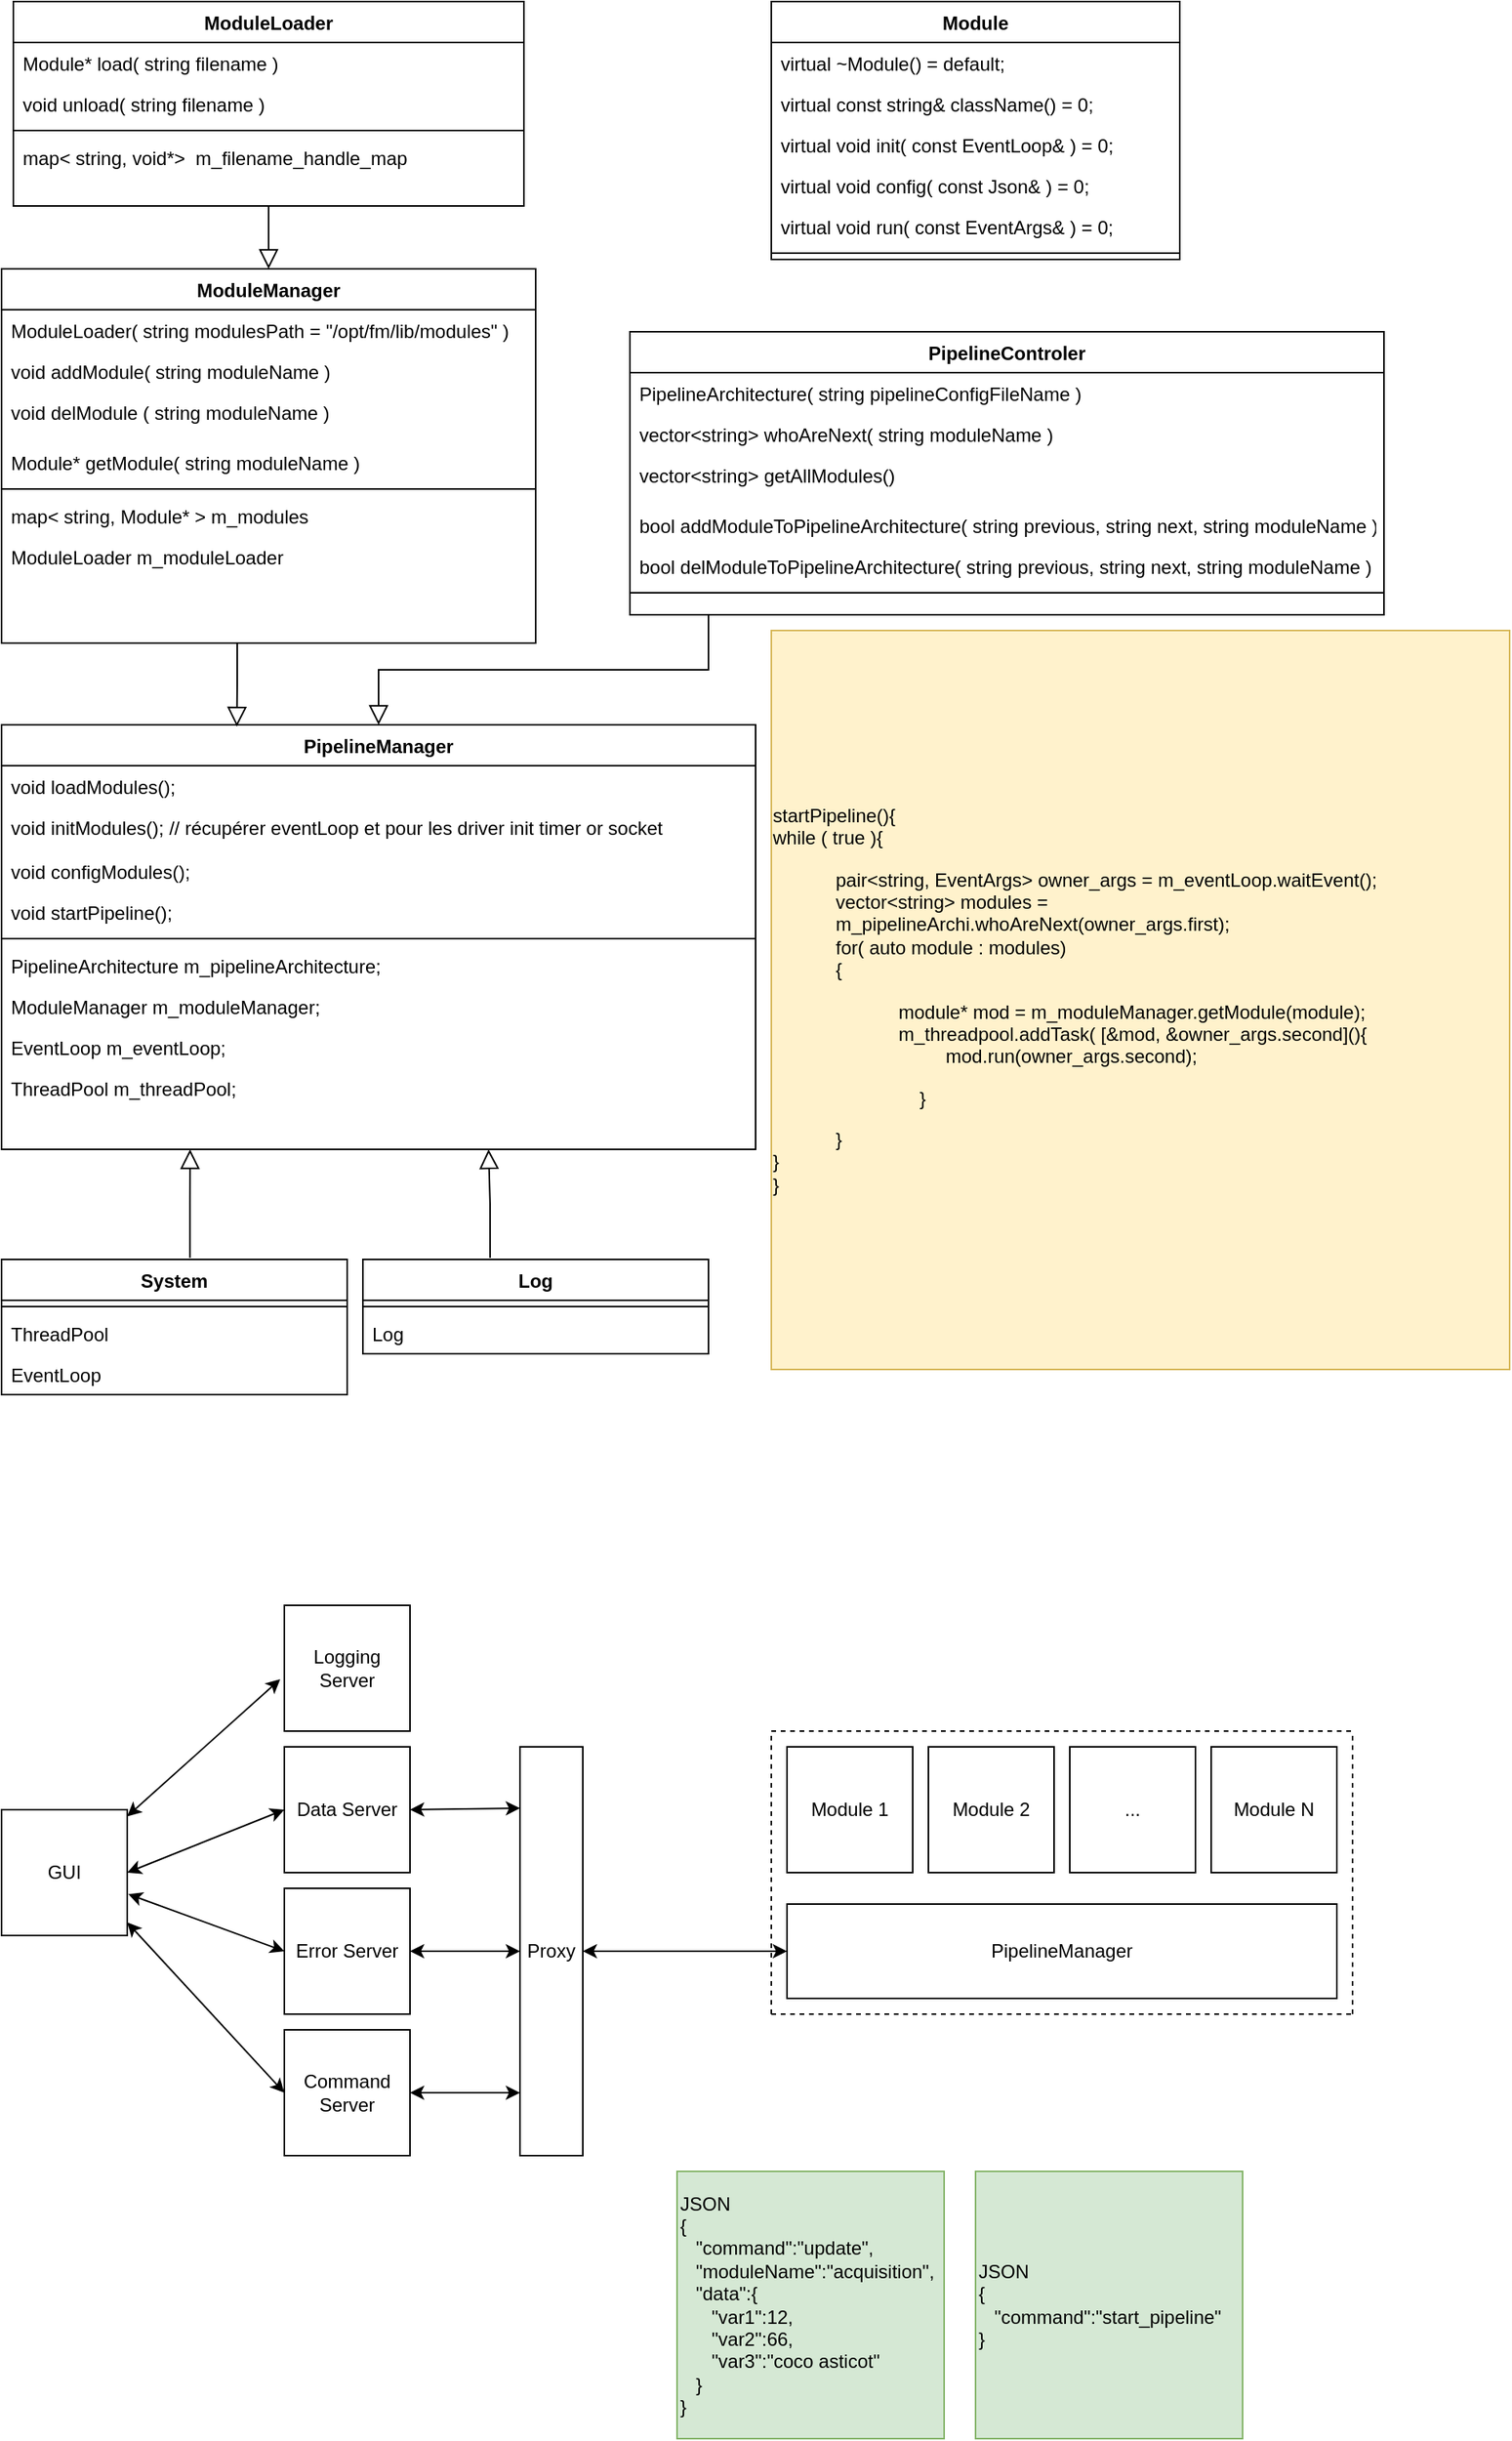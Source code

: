 <mxfile version="21.3.8" type="device">
  <diagram id="C5RBs43oDa-KdzZeNtuy" name="Page-1">
    <mxGraphModel dx="1434" dy="795" grid="1" gridSize="10" guides="1" tooltips="1" connect="1" arrows="1" fold="1" page="1" pageScale="1" pageWidth="827" pageHeight="1169" math="0" shadow="0">
      <root>
        <mxCell id="WIyWlLk6GJQsqaUBKTNV-0" />
        <mxCell id="WIyWlLk6GJQsqaUBKTNV-1" parent="WIyWlLk6GJQsqaUBKTNV-0" />
        <mxCell id="zkfFHV4jXpPFQw0GAbJ--0" value="ModuleManager" style="swimlane;fontStyle=1;align=center;verticalAlign=top;childLayout=stackLayout;horizontal=1;startSize=26;horizontalStack=0;resizeParent=1;resizeLast=0;collapsible=1;marginBottom=0;rounded=0;shadow=0;strokeWidth=1;" parent="WIyWlLk6GJQsqaUBKTNV-1" vertex="1">
          <mxGeometry x="40" y="200" width="340" height="238" as="geometry">
            <mxRectangle x="230" y="140" width="160" height="26" as="alternateBounds" />
          </mxGeometry>
        </mxCell>
        <mxCell id="zkfFHV4jXpPFQw0GAbJ--1" value="ModuleLoader( string modulesPath = &quot;/opt/fm/lib/modules&quot; )" style="text;align=left;verticalAlign=top;spacingLeft=4;spacingRight=4;overflow=hidden;rotatable=0;points=[[0,0.5],[1,0.5]];portConstraint=eastwest;" parent="zkfFHV4jXpPFQw0GAbJ--0" vertex="1">
          <mxGeometry y="26" width="340" height="26" as="geometry" />
        </mxCell>
        <mxCell id="zkfFHV4jXpPFQw0GAbJ--2" value="void addModule( string moduleName )" style="text;align=left;verticalAlign=top;spacingLeft=4;spacingRight=4;overflow=hidden;rotatable=0;points=[[0,0.5],[1,0.5]];portConstraint=eastwest;rounded=0;shadow=0;html=0;" parent="zkfFHV4jXpPFQw0GAbJ--0" vertex="1">
          <mxGeometry y="52" width="340" height="26" as="geometry" />
        </mxCell>
        <mxCell id="zkfFHV4jXpPFQw0GAbJ--3" value="void delModule ( string moduleName )" style="text;align=left;verticalAlign=top;spacingLeft=4;spacingRight=4;overflow=hidden;rotatable=0;points=[[0,0.5],[1,0.5]];portConstraint=eastwest;rounded=0;shadow=0;html=0;" parent="zkfFHV4jXpPFQw0GAbJ--0" vertex="1">
          <mxGeometry y="78" width="340" height="32" as="geometry" />
        </mxCell>
        <mxCell id="hM2N8tMisGqkoCQfKdSa-3" value="Module* getModule( string moduleName )" style="text;align=left;verticalAlign=top;spacingLeft=4;spacingRight=4;overflow=hidden;rotatable=0;points=[[0,0.5],[1,0.5]];portConstraint=eastwest;" parent="zkfFHV4jXpPFQw0GAbJ--0" vertex="1">
          <mxGeometry y="110" width="340" height="26" as="geometry" />
        </mxCell>
        <mxCell id="zkfFHV4jXpPFQw0GAbJ--4" value="" style="line;html=1;strokeWidth=1;align=left;verticalAlign=middle;spacingTop=-1;spacingLeft=3;spacingRight=3;rotatable=0;labelPosition=right;points=[];portConstraint=eastwest;" parent="zkfFHV4jXpPFQw0GAbJ--0" vertex="1">
          <mxGeometry y="136" width="340" height="8" as="geometry" />
        </mxCell>
        <mxCell id="zkfFHV4jXpPFQw0GAbJ--5" value="map&lt; string, Module* &gt; m_modules" style="text;align=left;verticalAlign=top;spacingLeft=4;spacingRight=4;overflow=hidden;rotatable=0;points=[[0,0.5],[1,0.5]];portConstraint=eastwest;" parent="zkfFHV4jXpPFQw0GAbJ--0" vertex="1">
          <mxGeometry y="144" width="340" height="26" as="geometry" />
        </mxCell>
        <mxCell id="hM2N8tMisGqkoCQfKdSa-2" value="ModuleLoader m_moduleLoader" style="text;align=left;verticalAlign=top;spacingLeft=4;spacingRight=4;overflow=hidden;rotatable=0;points=[[0,0.5],[1,0.5]];portConstraint=eastwest;" parent="zkfFHV4jXpPFQw0GAbJ--0" vertex="1">
          <mxGeometry y="170" width="340" height="26" as="geometry" />
        </mxCell>
        <mxCell id="zkfFHV4jXpPFQw0GAbJ--6" value="ModuleLoader" style="swimlane;fontStyle=1;align=center;verticalAlign=top;childLayout=stackLayout;horizontal=1;startSize=26;horizontalStack=0;resizeParent=1;resizeLast=0;collapsible=1;marginBottom=0;rounded=0;shadow=0;strokeWidth=1;" parent="WIyWlLk6GJQsqaUBKTNV-1" vertex="1">
          <mxGeometry x="47.5" y="30" width="325" height="130" as="geometry">
            <mxRectangle x="130" y="380" width="160" height="26" as="alternateBounds" />
          </mxGeometry>
        </mxCell>
        <mxCell id="zkfFHV4jXpPFQw0GAbJ--7" value="Module* load( string filename )" style="text;align=left;verticalAlign=top;spacingLeft=4;spacingRight=4;overflow=hidden;rotatable=0;points=[[0,0.5],[1,0.5]];portConstraint=eastwest;" parent="zkfFHV4jXpPFQw0GAbJ--6" vertex="1">
          <mxGeometry y="26" width="325" height="26" as="geometry" />
        </mxCell>
        <mxCell id="zkfFHV4jXpPFQw0GAbJ--8" value="void unload( string filename )" style="text;align=left;verticalAlign=top;spacingLeft=4;spacingRight=4;overflow=hidden;rotatable=0;points=[[0,0.5],[1,0.5]];portConstraint=eastwest;rounded=0;shadow=0;html=0;" parent="zkfFHV4jXpPFQw0GAbJ--6" vertex="1">
          <mxGeometry y="52" width="325" height="26" as="geometry" />
        </mxCell>
        <mxCell id="zkfFHV4jXpPFQw0GAbJ--9" value="" style="line;html=1;strokeWidth=1;align=left;verticalAlign=middle;spacingTop=-1;spacingLeft=3;spacingRight=3;rotatable=0;labelPosition=right;points=[];portConstraint=eastwest;" parent="zkfFHV4jXpPFQw0GAbJ--6" vertex="1">
          <mxGeometry y="78" width="325" height="8" as="geometry" />
        </mxCell>
        <mxCell id="zkfFHV4jXpPFQw0GAbJ--10" value="map&lt; string, void*&gt;  m_filename_handle_map" style="text;align=left;verticalAlign=top;spacingLeft=4;spacingRight=4;overflow=hidden;rotatable=0;points=[[0,0.5],[1,0.5]];portConstraint=eastwest;fontStyle=0" parent="zkfFHV4jXpPFQw0GAbJ--6" vertex="1">
          <mxGeometry y="86" width="325" height="26" as="geometry" />
        </mxCell>
        <mxCell id="zkfFHV4jXpPFQw0GAbJ--12" value="" style="endArrow=block;endSize=10;endFill=0;shadow=0;strokeWidth=1;rounded=0;edgeStyle=elbowEdgeStyle;elbow=vertical;" parent="WIyWlLk6GJQsqaUBKTNV-1" source="zkfFHV4jXpPFQw0GAbJ--6" target="zkfFHV4jXpPFQw0GAbJ--0" edge="1">
          <mxGeometry width="160" relative="1" as="geometry">
            <mxPoint x="30" y="193" as="sourcePoint" />
            <mxPoint x="30" y="193" as="targetPoint" />
          </mxGeometry>
        </mxCell>
        <mxCell id="hM2N8tMisGqkoCQfKdSa-12" value="PipelineControler" style="swimlane;fontStyle=1;align=center;verticalAlign=top;childLayout=stackLayout;horizontal=1;startSize=26;horizontalStack=0;resizeParent=1;resizeLast=0;collapsible=1;marginBottom=0;rounded=0;shadow=0;strokeWidth=1;" parent="WIyWlLk6GJQsqaUBKTNV-1" vertex="1">
          <mxGeometry x="440" y="240" width="480" height="180" as="geometry">
            <mxRectangle x="230" y="140" width="160" height="26" as="alternateBounds" />
          </mxGeometry>
        </mxCell>
        <mxCell id="hM2N8tMisGqkoCQfKdSa-13" value="PipelineArchitecture( string pipelineConfigFileName )" style="text;align=left;verticalAlign=top;spacingLeft=4;spacingRight=4;overflow=hidden;rotatable=0;points=[[0,0.5],[1,0.5]];portConstraint=eastwest;" parent="hM2N8tMisGqkoCQfKdSa-12" vertex="1">
          <mxGeometry y="26" width="480" height="26" as="geometry" />
        </mxCell>
        <mxCell id="hM2N8tMisGqkoCQfKdSa-14" value="vector&lt;string&gt; whoAreNext( string moduleName )" style="text;align=left;verticalAlign=top;spacingLeft=4;spacingRight=4;overflow=hidden;rotatable=0;points=[[0,0.5],[1,0.5]];portConstraint=eastwest;rounded=0;shadow=0;html=0;" parent="hM2N8tMisGqkoCQfKdSa-12" vertex="1">
          <mxGeometry y="52" width="480" height="26" as="geometry" />
        </mxCell>
        <mxCell id="hM2N8tMisGqkoCQfKdSa-15" value="vector&lt;string&gt; getAllModules()" style="text;align=left;verticalAlign=top;spacingLeft=4;spacingRight=4;overflow=hidden;rotatable=0;points=[[0,0.5],[1,0.5]];portConstraint=eastwest;rounded=0;shadow=0;html=0;" parent="hM2N8tMisGqkoCQfKdSa-12" vertex="1">
          <mxGeometry y="78" width="480" height="32" as="geometry" />
        </mxCell>
        <mxCell id="hM2N8tMisGqkoCQfKdSa-16" value="bool addModuleToPipelineArchitecture( string previous, string next, string moduleName )" style="text;align=left;verticalAlign=top;spacingLeft=4;spacingRight=4;overflow=hidden;rotatable=0;points=[[0,0.5],[1,0.5]];portConstraint=eastwest;" parent="hM2N8tMisGqkoCQfKdSa-12" vertex="1">
          <mxGeometry y="110" width="480" height="26" as="geometry" />
        </mxCell>
        <mxCell id="hM2N8tMisGqkoCQfKdSa-20" value="bool delModuleToPipelineArchitecture( string previous, string next, string moduleName )" style="text;align=left;verticalAlign=top;spacingLeft=4;spacingRight=4;overflow=hidden;rotatable=0;points=[[0,0.5],[1,0.5]];portConstraint=eastwest;" parent="hM2N8tMisGqkoCQfKdSa-12" vertex="1">
          <mxGeometry y="136" width="480" height="26" as="geometry" />
        </mxCell>
        <mxCell id="hM2N8tMisGqkoCQfKdSa-17" value="" style="line;html=1;strokeWidth=1;align=left;verticalAlign=middle;spacingTop=-1;spacingLeft=3;spacingRight=3;rotatable=0;labelPosition=right;points=[];portConstraint=eastwest;" parent="hM2N8tMisGqkoCQfKdSa-12" vertex="1">
          <mxGeometry y="162" width="480" height="8" as="geometry" />
        </mxCell>
        <mxCell id="hM2N8tMisGqkoCQfKdSa-21" value="Module N" style="whiteSpace=wrap;html=1;aspect=fixed;" parent="WIyWlLk6GJQsqaUBKTNV-1" vertex="1">
          <mxGeometry x="810" y="1140" width="80" height="80" as="geometry" />
        </mxCell>
        <mxCell id="hM2N8tMisGqkoCQfKdSa-22" value="Logging Server" style="whiteSpace=wrap;html=1;aspect=fixed;" parent="WIyWlLk6GJQsqaUBKTNV-1" vertex="1">
          <mxGeometry x="220" y="1050" width="80" height="80" as="geometry" />
        </mxCell>
        <mxCell id="hM2N8tMisGqkoCQfKdSa-23" value="Command Server" style="whiteSpace=wrap;html=1;aspect=fixed;" parent="WIyWlLk6GJQsqaUBKTNV-1" vertex="1">
          <mxGeometry x="220" y="1320" width="80" height="80" as="geometry" />
        </mxCell>
        <mxCell id="hM2N8tMisGqkoCQfKdSa-24" value="Error Server" style="whiteSpace=wrap;html=1;aspect=fixed;" parent="WIyWlLk6GJQsqaUBKTNV-1" vertex="1">
          <mxGeometry x="220" y="1230" width="80" height="80" as="geometry" />
        </mxCell>
        <mxCell id="hM2N8tMisGqkoCQfKdSa-25" value="Data Server" style="whiteSpace=wrap;html=1;aspect=fixed;" parent="WIyWlLk6GJQsqaUBKTNV-1" vertex="1">
          <mxGeometry x="220" y="1140" width="80" height="80" as="geometry" />
        </mxCell>
        <mxCell id="hM2N8tMisGqkoCQfKdSa-26" value="Proxy" style="rounded=0;whiteSpace=wrap;html=1;" parent="WIyWlLk6GJQsqaUBKTNV-1" vertex="1">
          <mxGeometry x="370" y="1140" width="40" height="260" as="geometry" />
        </mxCell>
        <mxCell id="hM2N8tMisGqkoCQfKdSa-27" value="..." style="whiteSpace=wrap;html=1;aspect=fixed;" parent="WIyWlLk6GJQsqaUBKTNV-1" vertex="1">
          <mxGeometry x="720" y="1140" width="80" height="80" as="geometry" />
        </mxCell>
        <mxCell id="hM2N8tMisGqkoCQfKdSa-28" value="Module 2" style="whiteSpace=wrap;html=1;aspect=fixed;" parent="WIyWlLk6GJQsqaUBKTNV-1" vertex="1">
          <mxGeometry x="630" y="1140" width="80" height="80" as="geometry" />
        </mxCell>
        <mxCell id="hM2N8tMisGqkoCQfKdSa-29" value="Module 1" style="whiteSpace=wrap;html=1;aspect=fixed;" parent="WIyWlLk6GJQsqaUBKTNV-1" vertex="1">
          <mxGeometry x="540" y="1140" width="80" height="80" as="geometry" />
        </mxCell>
        <mxCell id="hM2N8tMisGqkoCQfKdSa-30" value="PipelineManager" style="rounded=0;whiteSpace=wrap;html=1;" parent="WIyWlLk6GJQsqaUBKTNV-1" vertex="1">
          <mxGeometry x="540" y="1240" width="350" height="60" as="geometry" />
        </mxCell>
        <mxCell id="hM2N8tMisGqkoCQfKdSa-31" value="GUI" style="whiteSpace=wrap;html=1;aspect=fixed;" parent="WIyWlLk6GJQsqaUBKTNV-1" vertex="1">
          <mxGeometry x="40" y="1180" width="80" height="80" as="geometry" />
        </mxCell>
        <mxCell id="hM2N8tMisGqkoCQfKdSa-33" value="" style="endArrow=classic;startArrow=classic;html=1;rounded=0;exitX=1;exitY=0.5;exitDx=0;exitDy=0;entryX=0;entryY=0.5;entryDx=0;entryDy=0;" parent="WIyWlLk6GJQsqaUBKTNV-1" source="hM2N8tMisGqkoCQfKdSa-26" target="hM2N8tMisGqkoCQfKdSa-30" edge="1">
          <mxGeometry width="50" height="50" relative="1" as="geometry">
            <mxPoint x="440" y="1190" as="sourcePoint" />
            <mxPoint x="490" y="1140" as="targetPoint" />
          </mxGeometry>
        </mxCell>
        <mxCell id="hM2N8tMisGqkoCQfKdSa-37" value="" style="endArrow=classic;startArrow=classic;html=1;rounded=0;entryX=0;entryY=0.5;entryDx=0;entryDy=0;exitX=1;exitY=0.5;exitDx=0;exitDy=0;" parent="WIyWlLk6GJQsqaUBKTNV-1" source="hM2N8tMisGqkoCQfKdSa-24" target="hM2N8tMisGqkoCQfKdSa-26" edge="1">
          <mxGeometry width="50" height="50" relative="1" as="geometry">
            <mxPoint x="320" y="1300" as="sourcePoint" />
            <mxPoint x="376" y="1269.67" as="targetPoint" />
          </mxGeometry>
        </mxCell>
        <mxCell id="hM2N8tMisGqkoCQfKdSa-38" value="" style="endArrow=classic;startArrow=classic;html=1;rounded=0;entryX=0;entryY=0.15;entryDx=0;entryDy=0;entryPerimeter=0;exitX=1;exitY=0.5;exitDx=0;exitDy=0;" parent="WIyWlLk6GJQsqaUBKTNV-1" source="hM2N8tMisGqkoCQfKdSa-25" target="hM2N8tMisGqkoCQfKdSa-26" edge="1">
          <mxGeometry width="50" height="50" relative="1" as="geometry">
            <mxPoint x="300" y="1179" as="sourcePoint" />
            <mxPoint x="434" y="1180" as="targetPoint" />
          </mxGeometry>
        </mxCell>
        <mxCell id="hM2N8tMisGqkoCQfKdSa-39" value="" style="endArrow=classic;startArrow=classic;html=1;rounded=0;" parent="WIyWlLk6GJQsqaUBKTNV-1" source="hM2N8tMisGqkoCQfKdSa-23" edge="1">
          <mxGeometry width="50" height="50" relative="1" as="geometry">
            <mxPoint x="300" y="1359.67" as="sourcePoint" />
            <mxPoint x="370" y="1360" as="targetPoint" />
          </mxGeometry>
        </mxCell>
        <mxCell id="hM2N8tMisGqkoCQfKdSa-41" value="" style="endArrow=classic;startArrow=classic;html=1;rounded=0;entryX=-0.033;entryY=0.588;entryDx=0;entryDy=0;entryPerimeter=0;" parent="WIyWlLk6GJQsqaUBKTNV-1" source="hM2N8tMisGqkoCQfKdSa-31" target="hM2N8tMisGqkoCQfKdSa-22" edge="1">
          <mxGeometry width="50" height="50" relative="1" as="geometry">
            <mxPoint x="140" y="1190" as="sourcePoint" />
            <mxPoint x="190" y="1140" as="targetPoint" />
          </mxGeometry>
        </mxCell>
        <mxCell id="hM2N8tMisGqkoCQfKdSa-42" value="" style="endArrow=classic;startArrow=classic;html=1;rounded=0;entryX=0;entryY=0.5;entryDx=0;entryDy=0;exitX=1;exitY=0.5;exitDx=0;exitDy=0;" parent="WIyWlLk6GJQsqaUBKTNV-1" source="hM2N8tMisGqkoCQfKdSa-31" target="hM2N8tMisGqkoCQfKdSa-25" edge="1">
          <mxGeometry width="50" height="50" relative="1" as="geometry">
            <mxPoint x="140" y="1220" as="sourcePoint" />
            <mxPoint x="190" y="1170" as="targetPoint" />
          </mxGeometry>
        </mxCell>
        <mxCell id="hM2N8tMisGqkoCQfKdSa-44" value="" style="endArrow=classic;startArrow=classic;html=1;rounded=0;entryX=0;entryY=0.5;entryDx=0;entryDy=0;exitX=1.008;exitY=0.671;exitDx=0;exitDy=0;exitPerimeter=0;" parent="WIyWlLk6GJQsqaUBKTNV-1" source="hM2N8tMisGqkoCQfKdSa-31" target="hM2N8tMisGqkoCQfKdSa-24" edge="1">
          <mxGeometry width="50" height="50" relative="1" as="geometry">
            <mxPoint x="150" y="1310" as="sourcePoint" />
            <mxPoint x="200" y="1260" as="targetPoint" />
          </mxGeometry>
        </mxCell>
        <mxCell id="hM2N8tMisGqkoCQfKdSa-45" value="" style="endArrow=classic;startArrow=classic;html=1;rounded=0;entryX=0;entryY=0.5;entryDx=0;entryDy=0;exitX=1;exitY=0.896;exitDx=0;exitDy=0;exitPerimeter=0;" parent="WIyWlLk6GJQsqaUBKTNV-1" source="hM2N8tMisGqkoCQfKdSa-31" target="hM2N8tMisGqkoCQfKdSa-23" edge="1">
          <mxGeometry x="-1" y="114" width="50" height="50" relative="1" as="geometry">
            <mxPoint x="120" y="1385" as="sourcePoint" />
            <mxPoint x="170" y="1335" as="targetPoint" />
            <mxPoint x="-29" y="111" as="offset" />
          </mxGeometry>
        </mxCell>
        <mxCell id="hM2N8tMisGqkoCQfKdSa-46" value="" style="endArrow=none;dashed=1;html=1;rounded=0;" parent="WIyWlLk6GJQsqaUBKTNV-1" edge="1">
          <mxGeometry width="50" height="50" relative="1" as="geometry">
            <mxPoint x="530" y="1310" as="sourcePoint" />
            <mxPoint x="530" y="1130" as="targetPoint" />
          </mxGeometry>
        </mxCell>
        <mxCell id="hM2N8tMisGqkoCQfKdSa-47" value="" style="endArrow=none;dashed=1;html=1;rounded=0;" parent="WIyWlLk6GJQsqaUBKTNV-1" edge="1">
          <mxGeometry width="50" height="50" relative="1" as="geometry">
            <mxPoint x="530" y="1310" as="sourcePoint" />
            <mxPoint x="900" y="1310" as="targetPoint" />
          </mxGeometry>
        </mxCell>
        <mxCell id="hM2N8tMisGqkoCQfKdSa-48" value="" style="endArrow=none;dashed=1;html=1;rounded=0;" parent="WIyWlLk6GJQsqaUBKTNV-1" edge="1">
          <mxGeometry width="50" height="50" relative="1" as="geometry">
            <mxPoint x="900" y="1310" as="sourcePoint" />
            <mxPoint x="900" y="1130" as="targetPoint" />
          </mxGeometry>
        </mxCell>
        <mxCell id="hM2N8tMisGqkoCQfKdSa-49" value="" style="endArrow=none;dashed=1;html=1;rounded=0;" parent="WIyWlLk6GJQsqaUBKTNV-1" edge="1">
          <mxGeometry width="50" height="50" relative="1" as="geometry">
            <mxPoint x="530" y="1130" as="sourcePoint" />
            <mxPoint x="900" y="1130" as="targetPoint" />
          </mxGeometry>
        </mxCell>
        <mxCell id="hM2N8tMisGqkoCQfKdSa-50" value="&lt;div align=&quot;left&quot;&gt;&lt;font color=&quot;#000000&quot;&gt;JSON&lt;br&gt;&lt;/font&gt;&lt;/div&gt;&lt;div align=&quot;left&quot;&gt;&lt;font color=&quot;#000000&quot;&gt;{&lt;br&gt;&amp;nbsp;&amp;nbsp; &quot;command&quot;:&quot;update&quot;,&lt;br&gt;&amp;nbsp;&amp;nbsp; &quot;moduleName&quot;:&quot;acquisition&quot;,&lt;br&gt;&amp;nbsp;&amp;nbsp; &quot;data&quot;:{&lt;br&gt;&amp;nbsp;&amp;nbsp;&amp;nbsp;&amp;nbsp;&amp;nbsp; &quot;var1&quot;:12,&lt;br&gt;&amp;nbsp;&amp;nbsp;&amp;nbsp;&amp;nbsp;&amp;nbsp; &quot;var2&quot;:66,&lt;br&gt;&amp;nbsp;&amp;nbsp;&amp;nbsp;&amp;nbsp;&amp;nbsp; &quot;var3&quot;:&quot;coco asticot&quot;&lt;br&gt;&amp;nbsp;&amp;nbsp; }&lt;br&gt;}&lt;br&gt;&lt;/font&gt;&lt;/div&gt;" style="whiteSpace=wrap;html=1;aspect=fixed;align=left;fillColor=#d5e8d4;strokeColor=#82b366;" parent="WIyWlLk6GJQsqaUBKTNV-1" vertex="1">
          <mxGeometry x="470" y="1410" width="170" height="170" as="geometry" />
        </mxCell>
        <mxCell id="hM2N8tMisGqkoCQfKdSa-51" value="&lt;div align=&quot;left&quot;&gt;&lt;font color=&quot;#000000&quot;&gt;JSON&lt;br&gt;&lt;/font&gt;&lt;/div&gt;&lt;div align=&quot;left&quot;&gt;&lt;font color=&quot;#000000&quot;&gt;{&lt;br&gt;&amp;nbsp;&amp;nbsp; &quot;command&quot;:&quot;start_pipeline&quot;&lt;br&gt;}&lt;br&gt;&lt;/font&gt;&lt;/div&gt;" style="whiteSpace=wrap;html=1;aspect=fixed;align=left;fillColor=#d5e8d4;strokeColor=#82b366;" parent="WIyWlLk6GJQsqaUBKTNV-1" vertex="1">
          <mxGeometry x="660" y="1410" width="170" height="170" as="geometry" />
        </mxCell>
        <mxCell id="hM2N8tMisGqkoCQfKdSa-52" value="Module" style="swimlane;fontStyle=1;align=center;verticalAlign=top;childLayout=stackLayout;horizontal=1;startSize=26;horizontalStack=0;resizeParent=1;resizeParentMax=0;resizeLast=0;collapsible=1;marginBottom=0;" parent="WIyWlLk6GJQsqaUBKTNV-1" vertex="1">
          <mxGeometry x="530" y="30" width="260" height="164" as="geometry" />
        </mxCell>
        <mxCell id="hM2N8tMisGqkoCQfKdSa-53" value="virtual ~Module() = default;" style="text;strokeColor=none;fillColor=none;align=left;verticalAlign=top;spacingLeft=4;spacingRight=4;overflow=hidden;rotatable=0;points=[[0,0.5],[1,0.5]];portConstraint=eastwest;" parent="hM2N8tMisGqkoCQfKdSa-52" vertex="1">
          <mxGeometry y="26" width="260" height="26" as="geometry" />
        </mxCell>
        <mxCell id="hM2N8tMisGqkoCQfKdSa-56" value="virtual const string&amp; className() = 0;" style="text;strokeColor=none;fillColor=none;align=left;verticalAlign=top;spacingLeft=4;spacingRight=4;overflow=hidden;rotatable=0;points=[[0,0.5],[1,0.5]];portConstraint=eastwest;" parent="hM2N8tMisGqkoCQfKdSa-52" vertex="1">
          <mxGeometry y="52" width="260" height="26" as="geometry" />
        </mxCell>
        <mxCell id="hM2N8tMisGqkoCQfKdSa-57" value="virtual void init( const EventLoop&amp; ) = 0;" style="text;strokeColor=none;fillColor=none;align=left;verticalAlign=top;spacingLeft=4;spacingRight=4;overflow=hidden;rotatable=0;points=[[0,0.5],[1,0.5]];portConstraint=eastwest;" parent="hM2N8tMisGqkoCQfKdSa-52" vertex="1">
          <mxGeometry y="78" width="260" height="26" as="geometry" />
        </mxCell>
        <mxCell id="hM2N8tMisGqkoCQfKdSa-58" value="virtual void config( const Json&amp; ) = 0;" style="text;strokeColor=none;fillColor=none;align=left;verticalAlign=top;spacingLeft=4;spacingRight=4;overflow=hidden;rotatable=0;points=[[0,0.5],[1,0.5]];portConstraint=eastwest;" parent="hM2N8tMisGqkoCQfKdSa-52" vertex="1">
          <mxGeometry y="104" width="260" height="26" as="geometry" />
        </mxCell>
        <mxCell id="hM2N8tMisGqkoCQfKdSa-59" value="virtual void run( const EventArgs&amp; ) = 0;" style="text;strokeColor=none;fillColor=none;align=left;verticalAlign=top;spacingLeft=4;spacingRight=4;overflow=hidden;rotatable=0;points=[[0,0.5],[1,0.5]];portConstraint=eastwest;" parent="hM2N8tMisGqkoCQfKdSa-52" vertex="1">
          <mxGeometry y="130" width="260" height="26" as="geometry" />
        </mxCell>
        <mxCell id="hM2N8tMisGqkoCQfKdSa-54" value="" style="line;strokeWidth=1;fillColor=none;align=left;verticalAlign=middle;spacingTop=-1;spacingLeft=3;spacingRight=3;rotatable=0;labelPosition=right;points=[];portConstraint=eastwest;strokeColor=inherit;" parent="hM2N8tMisGqkoCQfKdSa-52" vertex="1">
          <mxGeometry y="156" width="260" height="8" as="geometry" />
        </mxCell>
        <mxCell id="hM2N8tMisGqkoCQfKdSa-60" value="PipelineManager" style="swimlane;fontStyle=1;align=center;verticalAlign=top;childLayout=stackLayout;horizontal=1;startSize=26;horizontalStack=0;resizeParent=1;resizeLast=0;collapsible=1;marginBottom=0;rounded=0;shadow=0;strokeWidth=1;" parent="WIyWlLk6GJQsqaUBKTNV-1" vertex="1">
          <mxGeometry x="40" y="490" width="480" height="270" as="geometry">
            <mxRectangle x="230" y="140" width="160" height="26" as="alternateBounds" />
          </mxGeometry>
        </mxCell>
        <mxCell id="hM2N8tMisGqkoCQfKdSa-62" value="void loadModules();" style="text;align=left;verticalAlign=top;spacingLeft=4;spacingRight=4;overflow=hidden;rotatable=0;points=[[0,0.5],[1,0.5]];portConstraint=eastwest;rounded=0;shadow=0;html=0;" parent="hM2N8tMisGqkoCQfKdSa-60" vertex="1">
          <mxGeometry y="26" width="480" height="26" as="geometry" />
        </mxCell>
        <mxCell id="hM2N8tMisGqkoCQfKdSa-63" value="void initModules(); // récupérer eventLoop et pour les driver init timer or socket" style="text;align=left;verticalAlign=top;spacingLeft=4;spacingRight=4;overflow=hidden;rotatable=0;points=[[0,0.5],[1,0.5]];portConstraint=eastwest;rounded=0;shadow=0;html=0;" parent="hM2N8tMisGqkoCQfKdSa-60" vertex="1">
          <mxGeometry y="52" width="480" height="28" as="geometry" />
        </mxCell>
        <mxCell id="hM2N8tMisGqkoCQfKdSa-64" value="void configModules();" style="text;align=left;verticalAlign=top;spacingLeft=4;spacingRight=4;overflow=hidden;rotatable=0;points=[[0,0.5],[1,0.5]];portConstraint=eastwest;" parent="hM2N8tMisGqkoCQfKdSa-60" vertex="1">
          <mxGeometry y="80" width="480" height="26" as="geometry" />
        </mxCell>
        <mxCell id="hM2N8tMisGqkoCQfKdSa-65" value="void startPipeline();" style="text;align=left;verticalAlign=top;spacingLeft=4;spacingRight=4;overflow=hidden;rotatable=0;points=[[0,0.5],[1,0.5]];portConstraint=eastwest;" parent="hM2N8tMisGqkoCQfKdSa-60" vertex="1">
          <mxGeometry y="106" width="480" height="26" as="geometry" />
        </mxCell>
        <mxCell id="hM2N8tMisGqkoCQfKdSa-66" value="" style="line;html=1;strokeWidth=1;align=left;verticalAlign=middle;spacingTop=-1;spacingLeft=3;spacingRight=3;rotatable=0;labelPosition=right;points=[];portConstraint=eastwest;" parent="hM2N8tMisGqkoCQfKdSa-60" vertex="1">
          <mxGeometry y="132" width="480" height="8" as="geometry" />
        </mxCell>
        <mxCell id="hM2N8tMisGqkoCQfKdSa-68" value="PipelineArchitecture m_pipelineArchitecture;" style="text;align=left;verticalAlign=top;spacingLeft=4;spacingRight=4;overflow=hidden;rotatable=0;points=[[0,0.5],[1,0.5]];portConstraint=eastwest;rounded=0;shadow=0;html=0;" parent="hM2N8tMisGqkoCQfKdSa-60" vertex="1">
          <mxGeometry y="140" width="480" height="26" as="geometry" />
        </mxCell>
        <mxCell id="hM2N8tMisGqkoCQfKdSa-69" value="ModuleManager m_moduleManager;" style="text;align=left;verticalAlign=top;spacingLeft=4;spacingRight=4;overflow=hidden;rotatable=0;points=[[0,0.5],[1,0.5]];portConstraint=eastwest;rounded=0;shadow=0;html=0;" parent="hM2N8tMisGqkoCQfKdSa-60" vertex="1">
          <mxGeometry y="166" width="480" height="26" as="geometry" />
        </mxCell>
        <mxCell id="hM2N8tMisGqkoCQfKdSa-67" value="EventLoop m_eventLoop;" style="text;align=left;verticalAlign=top;spacingLeft=4;spacingRight=4;overflow=hidden;rotatable=0;points=[[0,0.5],[1,0.5]];portConstraint=eastwest;rounded=0;shadow=0;html=0;" parent="hM2N8tMisGqkoCQfKdSa-60" vertex="1">
          <mxGeometry y="192" width="480" height="26" as="geometry" />
        </mxCell>
        <mxCell id="hM2N8tMisGqkoCQfKdSa-70" value="ThreadPool m_threadPool;" style="text;align=left;verticalAlign=top;spacingLeft=4;spacingRight=4;overflow=hidden;rotatable=0;points=[[0,0.5],[1,0.5]];portConstraint=eastwest;rounded=0;shadow=0;html=0;" parent="hM2N8tMisGqkoCQfKdSa-60" vertex="1">
          <mxGeometry y="218" width="480" height="26" as="geometry" />
        </mxCell>
        <mxCell id="hM2N8tMisGqkoCQfKdSa-72" value="&lt;div align=&quot;left&quot;&gt;&lt;font color=&quot;#000000&quot;&gt;startPipeline(){&lt;/font&gt;&lt;/div&gt;&lt;div align=&quot;left&quot;&gt;&lt;font color=&quot;#000000&quot;&gt;&lt;span style=&quot;&quot;&gt;&#x9;&lt;/span&gt;while ( true ){&lt;/font&gt;&lt;/div&gt;&lt;blockquote&gt;&lt;div align=&quot;left&quot;&gt;&lt;font color=&quot;#000000&quot;&gt;&lt;span style=&quot;&quot;&gt;&#x9;&lt;/span&gt;&lt;span style=&quot;&quot;&gt;&#x9;pair&amp;lt;string, EventArgs&amp;gt; owner_args = m_eventLoop.&lt;/span&gt;waitEvent();&lt;br&gt;&lt;span style=&quot;&quot;&gt;&#x9;&lt;/span&gt;&lt;span style=&quot;&quot;&gt;&#x9;&lt;/span&gt;vector&amp;lt;string&amp;gt; modules = m_pipelineArchi.whoAreNext(&lt;span style=&quot;&quot;&gt;owner_args&lt;/span&gt;.first);&lt;br&gt;&lt;span style=&quot;&quot;&gt;&#x9;&lt;/span&gt;&lt;span style=&quot;&quot;&gt;&#x9;&lt;/span&gt;for( auto module : modules)&lt;br&gt;&lt;span style=&quot;&quot;&gt;&#x9;&lt;/span&gt;&lt;span style=&quot;&quot;&gt;&#x9;&lt;/span&gt;{&lt;/font&gt;&lt;/div&gt;&lt;blockquote&gt;&lt;div align=&quot;left&quot;&gt;&lt;font color=&quot;#000000&quot;&gt;&lt;span style=&quot;&quot;&gt;&lt;span style=&quot;&quot;&gt;&#x9;&lt;/span&gt;&lt;span style=&quot;&quot;&gt;&#x9;&lt;/span&gt;&lt;span style=&quot;&quot;&gt;&#x9;&lt;/span&gt;&lt;span style=&quot;&quot;&gt;&#x9;&lt;/span&gt;module* mod = m_moduleManager.getModule(module);&lt;br&gt;&lt;/span&gt;&lt;/font&gt;&lt;/div&gt;&lt;div align=&quot;left&quot;&gt;&lt;font color=&quot;#000000&quot;&gt;&lt;span style=&quot;&quot;&gt;&lt;span style=&quot;&quot;&gt;&#x9;&lt;/span&gt;&lt;span style=&quot;&quot;&gt;&#x9;&lt;/span&gt;&lt;span style=&quot;&quot;&gt;&#x9;&lt;/span&gt;&lt;span style=&quot;&quot;&gt;&#x9;&lt;/span&gt;m_threadpool.addTask( [&amp;amp;mod, &amp;amp;&lt;/span&gt;&lt;span style=&quot;&quot;&gt;owner_args.second](){&lt;/span&gt;&lt;/font&gt;&lt;/div&gt;&lt;div align=&quot;left&quot;&gt;&lt;font color=&quot;#000000&quot;&gt;&lt;span style=&quot;white-space: pre;&quot;&gt;&#x9;&lt;/span&gt;&lt;span style=&quot;&quot;&gt;&lt;span style=&quot;&quot;&gt;&#x9;&lt;/span&gt;&lt;span style=&quot;&quot;&gt;&#x9;&lt;/span&gt;&lt;span style=&quot;&quot;&gt;&#x9;&lt;/span&gt;mod.run(&lt;/span&gt;&lt;span style=&quot;&quot;&gt;&lt;/span&gt;&lt;span style=&quot;&quot;&gt;owner_args.second);&lt;/span&gt;&lt;/font&gt;&lt;/div&gt;&lt;/blockquote&gt;&lt;div align=&quot;left&quot;&gt;&lt;font color=&quot;#000000&quot;&gt;&lt;span style=&quot;&quot;&gt;&lt;span style=&quot;&quot;&gt;&#x9;&lt;/span&gt;&lt;span style=&quot;white-space: pre;&quot;&gt;&#x9;&lt;/span&gt;&lt;span style=&quot;white-space: pre;&quot;&gt;&#x9;&lt;/span&gt;}&lt;br&gt;&lt;/span&gt;&lt;/font&gt;&lt;/div&gt;&lt;/blockquote&gt;&lt;div align=&quot;left&quot;&gt;&lt;font color=&quot;#000000&quot;&gt;&lt;span style=&quot;&quot;&gt;&lt;span style=&quot;&quot;&gt;&#x9;&lt;/span&gt;&lt;span style=&quot;&quot;&gt;&#x9;&lt;/span&gt;&lt;span style=&quot;&quot;&gt;&#x9;&lt;/span&gt;&amp;nbsp;&amp;nbsp;&amp;nbsp;&lt;span style=&quot;white-space: pre;&quot;&gt;&#x9;&lt;/span&gt;&amp;nbsp; &amp;nbsp; }&#x9;&lt;/span&gt;&lt;span style=&quot;&quot;&gt;&#x9;&lt;/span&gt;&lt;br&gt;&lt;/font&gt;&lt;/div&gt;&lt;div align=&quot;left&quot;&gt;&lt;font color=&quot;#000000&quot;&gt;&lt;span style=&quot;&quot;&gt;&#x9;&lt;/span&gt;}&lt;br&gt;&lt;/font&gt;&lt;/div&gt;&lt;div align=&quot;left&quot;&gt;&lt;font color=&quot;#000000&quot;&gt;}&lt;br&gt;&lt;/font&gt;&lt;/div&gt;" style="whiteSpace=wrap;html=1;aspect=fixed;fillColor=#fff2cc;strokeColor=#d6b656;" parent="WIyWlLk6GJQsqaUBKTNV-1" vertex="1">
          <mxGeometry x="530" y="430" width="470" height="470" as="geometry" />
        </mxCell>
        <mxCell id="hM2N8tMisGqkoCQfKdSa-73" value="" style="endArrow=block;endSize=10;endFill=0;shadow=0;strokeWidth=1;rounded=0;edgeStyle=elbowEdgeStyle;elbow=vertical;entryX=0.312;entryY=0.004;entryDx=0;entryDy=0;entryPerimeter=0;" parent="WIyWlLk6GJQsqaUBKTNV-1" target="hM2N8tMisGqkoCQfKdSa-60" edge="1">
          <mxGeometry x="1" y="-243" width="160" relative="1" as="geometry">
            <mxPoint x="190" y="438" as="sourcePoint" />
            <mxPoint x="190" y="478" as="targetPoint" />
            <mxPoint x="203" y="240" as="offset" />
          </mxGeometry>
        </mxCell>
        <mxCell id="hM2N8tMisGqkoCQfKdSa-74" value="" style="endArrow=block;endSize=10;endFill=0;shadow=0;strokeWidth=1;rounded=0;edgeStyle=elbowEdgeStyle;elbow=vertical;entryX=0.5;entryY=0;entryDx=0;entryDy=0;" parent="WIyWlLk6GJQsqaUBKTNV-1" target="hM2N8tMisGqkoCQfKdSa-60" edge="1">
          <mxGeometry x="1" y="318" width="160" relative="1" as="geometry">
            <mxPoint x="490" y="420" as="sourcePoint" />
            <mxPoint x="230" y="220" as="targetPoint" />
            <mxPoint x="-98" y="230" as="offset" />
          </mxGeometry>
        </mxCell>
        <mxCell id="hM2N8tMisGqkoCQfKdSa-75" value="System" style="swimlane;fontStyle=1;align=center;verticalAlign=top;childLayout=stackLayout;horizontal=1;startSize=26;horizontalStack=0;resizeParent=1;resizeParentMax=0;resizeLast=0;collapsible=1;marginBottom=0;" parent="WIyWlLk6GJQsqaUBKTNV-1" vertex="1">
          <mxGeometry x="40" y="830" width="220" height="86" as="geometry" />
        </mxCell>
        <mxCell id="hM2N8tMisGqkoCQfKdSa-77" value="" style="line;strokeWidth=1;fillColor=none;align=left;verticalAlign=middle;spacingTop=-1;spacingLeft=3;spacingRight=3;rotatable=0;labelPosition=right;points=[];portConstraint=eastwest;strokeColor=inherit;" parent="hM2N8tMisGqkoCQfKdSa-75" vertex="1">
          <mxGeometry y="26" width="220" height="8" as="geometry" />
        </mxCell>
        <mxCell id="hM2N8tMisGqkoCQfKdSa-81" value="ThreadPool" style="text;strokeColor=none;fillColor=none;align=left;verticalAlign=top;spacingLeft=4;spacingRight=4;overflow=hidden;rotatable=0;points=[[0,0.5],[1,0.5]];portConstraint=eastwest;" parent="hM2N8tMisGqkoCQfKdSa-75" vertex="1">
          <mxGeometry y="34" width="220" height="26" as="geometry" />
        </mxCell>
        <mxCell id="hM2N8tMisGqkoCQfKdSa-83" value="EventLoop" style="text;strokeColor=none;fillColor=none;align=left;verticalAlign=top;spacingLeft=4;spacingRight=4;overflow=hidden;rotatable=0;points=[[0,0.5],[1,0.5]];portConstraint=eastwest;" parent="hM2N8tMisGqkoCQfKdSa-75" vertex="1">
          <mxGeometry y="60" width="220" height="26" as="geometry" />
        </mxCell>
        <mxCell id="hM2N8tMisGqkoCQfKdSa-80" value="" style="endArrow=block;endSize=10;endFill=0;shadow=0;strokeWidth=1;rounded=0;edgeStyle=elbowEdgeStyle;elbow=vertical;entryX=0.25;entryY=1;entryDx=0;entryDy=0;exitX=0.545;exitY=-0.012;exitDx=0;exitDy=0;exitPerimeter=0;" parent="WIyWlLk6GJQsqaUBKTNV-1" source="hM2N8tMisGqkoCQfKdSa-75" target="hM2N8tMisGqkoCQfKdSa-60" edge="1">
          <mxGeometry x="1" y="-243" width="160" relative="1" as="geometry">
            <mxPoint x="160" y="820" as="sourcePoint" />
            <mxPoint x="270" y="820" as="targetPoint" />
            <mxPoint x="203" y="240" as="offset" />
          </mxGeometry>
        </mxCell>
        <mxCell id="RR0TsUeHsoyGmUSjzT9o-0" value="Log" style="swimlane;fontStyle=1;align=center;verticalAlign=top;childLayout=stackLayout;horizontal=1;startSize=26;horizontalStack=0;resizeParent=1;resizeParentMax=0;resizeLast=0;collapsible=1;marginBottom=0;" vertex="1" parent="WIyWlLk6GJQsqaUBKTNV-1">
          <mxGeometry x="270" y="830" width="220" height="60" as="geometry" />
        </mxCell>
        <mxCell id="RR0TsUeHsoyGmUSjzT9o-1" value="" style="line;strokeWidth=1;fillColor=none;align=left;verticalAlign=middle;spacingTop=-1;spacingLeft=3;spacingRight=3;rotatable=0;labelPosition=right;points=[];portConstraint=eastwest;strokeColor=inherit;" vertex="1" parent="RR0TsUeHsoyGmUSjzT9o-0">
          <mxGeometry y="26" width="220" height="8" as="geometry" />
        </mxCell>
        <mxCell id="RR0TsUeHsoyGmUSjzT9o-4" value="Log" style="text;strokeColor=none;fillColor=none;align=left;verticalAlign=top;spacingLeft=4;spacingRight=4;overflow=hidden;rotatable=0;points=[[0,0.5],[1,0.5]];portConstraint=eastwest;" vertex="1" parent="RR0TsUeHsoyGmUSjzT9o-0">
          <mxGeometry y="34" width="220" height="26" as="geometry" />
        </mxCell>
        <mxCell id="RR0TsUeHsoyGmUSjzT9o-5" value="" style="endArrow=block;endSize=10;endFill=0;shadow=0;strokeWidth=1;rounded=0;edgeStyle=elbowEdgeStyle;elbow=vertical;exitX=0.368;exitY=-0.017;exitDx=0;exitDy=0;exitPerimeter=0;" edge="1" parent="WIyWlLk6GJQsqaUBKTNV-1" source="RR0TsUeHsoyGmUSjzT9o-0">
          <mxGeometry x="1" y="-243" width="160" relative="1" as="geometry">
            <mxPoint x="373" y="760" as="sourcePoint" />
            <mxPoint x="350" y="760" as="targetPoint" />
            <mxPoint x="203" y="240" as="offset" />
          </mxGeometry>
        </mxCell>
      </root>
    </mxGraphModel>
  </diagram>
</mxfile>
